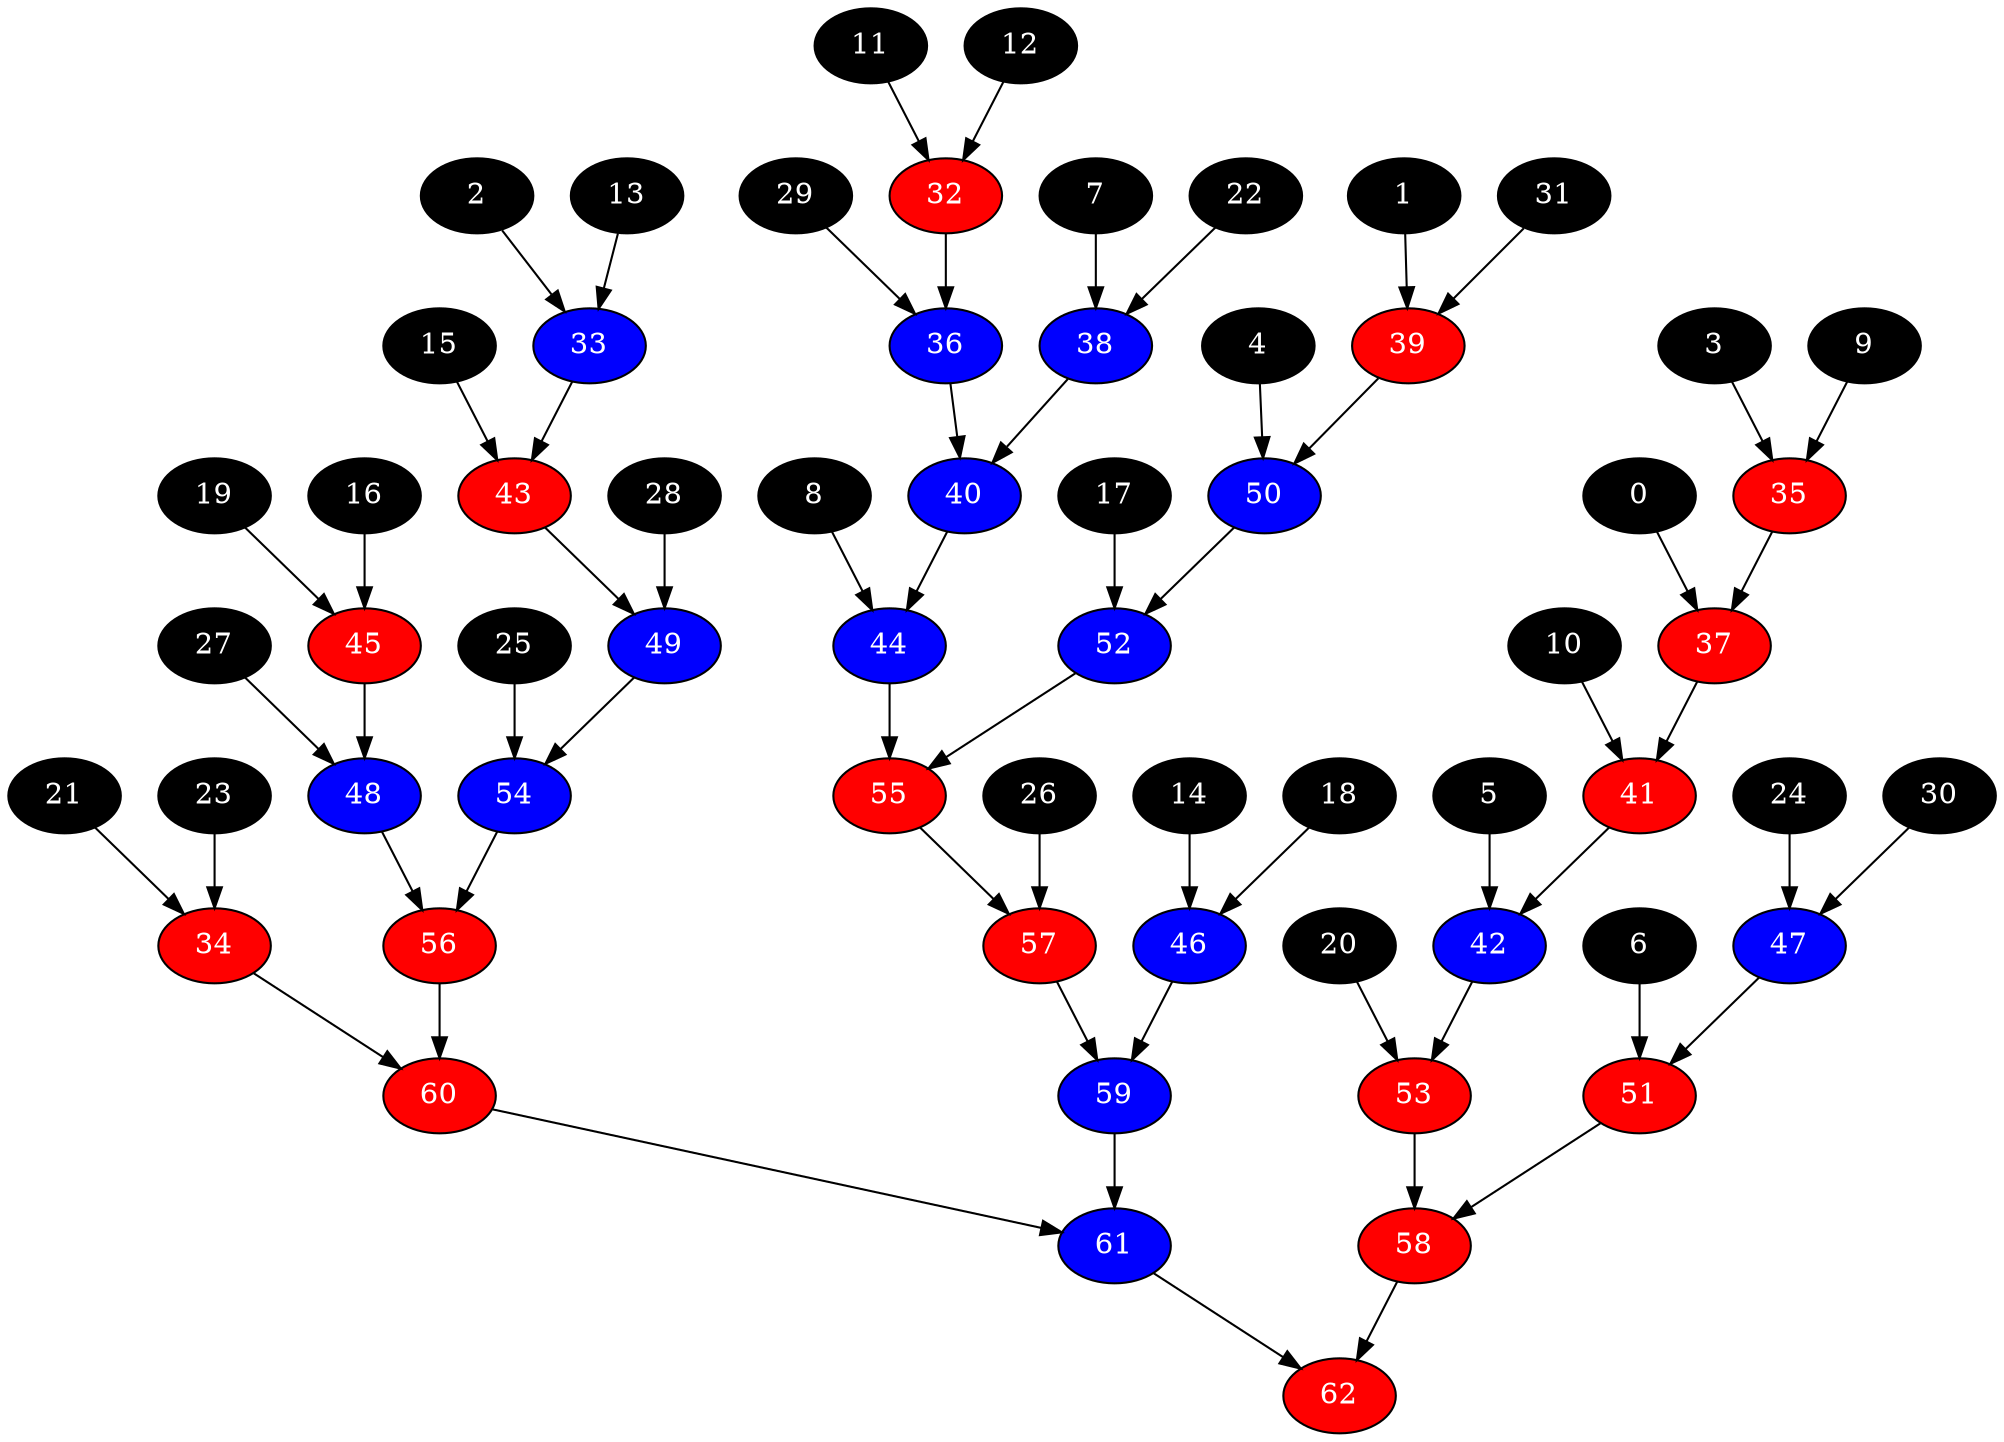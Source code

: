 digraph {
	0 [fillcolor=black fontcolor=white style=filled]
	1 [fillcolor=black fontcolor=white style=filled]
	2 [fillcolor=black fontcolor=white style=filled]
	3 [fillcolor=black fontcolor=white style=filled]
	4 [fillcolor=black fontcolor=white style=filled]
	5 [fillcolor=black fontcolor=white style=filled]
	6 [fillcolor=black fontcolor=white style=filled]
	7 [fillcolor=black fontcolor=white style=filled]
	8 [fillcolor=black fontcolor=white style=filled]
	9 [fillcolor=black fontcolor=white style=filled]
	10 [fillcolor=black fontcolor=white style=filled]
	11 [fillcolor=black fontcolor=white style=filled]
	12 [fillcolor=black fontcolor=white style=filled]
	13 [fillcolor=black fontcolor=white style=filled]
	14 [fillcolor=black fontcolor=white style=filled]
	15 [fillcolor=black fontcolor=white style=filled]
	16 [fillcolor=black fontcolor=white style=filled]
	17 [fillcolor=black fontcolor=white style=filled]
	18 [fillcolor=black fontcolor=white style=filled]
	19 [fillcolor=black fontcolor=white style=filled]
	20 [fillcolor=black fontcolor=white style=filled]
	21 [fillcolor=black fontcolor=white style=filled]
	22 [fillcolor=black fontcolor=white style=filled]
	23 [fillcolor=black fontcolor=white style=filled]
	24 [fillcolor=black fontcolor=white style=filled]
	25 [fillcolor=black fontcolor=white style=filled]
	26 [fillcolor=black fontcolor=white style=filled]
	27 [fillcolor=black fontcolor=white style=filled]
	28 [fillcolor=black fontcolor=white style=filled]
	29 [fillcolor=black fontcolor=white style=filled]
	30 [fillcolor=black fontcolor=white style=filled]
	31 [fillcolor=black fontcolor=white style=filled]
	32 [fillcolor=red fontcolor=white style=filled]
	11 -> 32
	12 -> 32
	33 [fillcolor=blue fontcolor=white style=filled]
	13 -> 33
	2 -> 33
	34 [fillcolor=red fontcolor=white style=filled]
	23 -> 34
	21 -> 34
	35 [fillcolor=red fontcolor=white style=filled]
	9 -> 35
	3 -> 35
	36 [fillcolor=blue fontcolor=white style=filled]
	32 -> 36
	29 -> 36
	37 [fillcolor=red fontcolor=white style=filled]
	0 -> 37
	35 -> 37
	38 [fillcolor=blue fontcolor=white style=filled]
	7 -> 38
	22 -> 38
	39 [fillcolor=red fontcolor=white style=filled]
	1 -> 39
	31 -> 39
	40 [fillcolor=blue fontcolor=white style=filled]
	38 -> 40
	36 -> 40
	41 [fillcolor=red fontcolor=white style=filled]
	10 -> 41
	37 -> 41
	42 [fillcolor=blue fontcolor=white style=filled]
	41 -> 42
	5 -> 42
	43 [fillcolor=red fontcolor=white style=filled]
	33 -> 43
	15 -> 43
	44 [fillcolor=blue fontcolor=white style=filled]
	8 -> 44
	40 -> 44
	45 [fillcolor=red fontcolor=white style=filled]
	19 -> 45
	16 -> 45
	46 [fillcolor=blue fontcolor=white style=filled]
	18 -> 46
	14 -> 46
	47 [fillcolor=blue fontcolor=white style=filled]
	24 -> 47
	30 -> 47
	48 [fillcolor=blue fontcolor=white style=filled]
	45 -> 48
	27 -> 48
	49 [fillcolor=blue fontcolor=white style=filled]
	43 -> 49
	28 -> 49
	50 [fillcolor=blue fontcolor=white style=filled]
	4 -> 50
	39 -> 50
	51 [fillcolor=red fontcolor=white style=filled]
	6 -> 51
	47 -> 51
	52 [fillcolor=blue fontcolor=white style=filled]
	50 -> 52
	17 -> 52
	53 [fillcolor=red fontcolor=white style=filled]
	20 -> 53
	42 -> 53
	54 [fillcolor=blue fontcolor=white style=filled]
	25 -> 54
	49 -> 54
	55 [fillcolor=red fontcolor=white style=filled]
	44 -> 55
	52 -> 55
	56 [fillcolor=red fontcolor=white style=filled]
	48 -> 56
	54 -> 56
	57 [fillcolor=red fontcolor=white style=filled]
	55 -> 57
	26 -> 57
	58 [fillcolor=red fontcolor=white style=filled]
	53 -> 58
	51 -> 58
	59 [fillcolor=blue fontcolor=white style=filled]
	57 -> 59
	46 -> 59
	60 [fillcolor=red fontcolor=white style=filled]
	34 -> 60
	56 -> 60
	61 [fillcolor=blue fontcolor=white style=filled]
	59 -> 61
	60 -> 61
	62 [fillcolor=red fontcolor=white style=filled]
	61 -> 62
	58 -> 62
}
